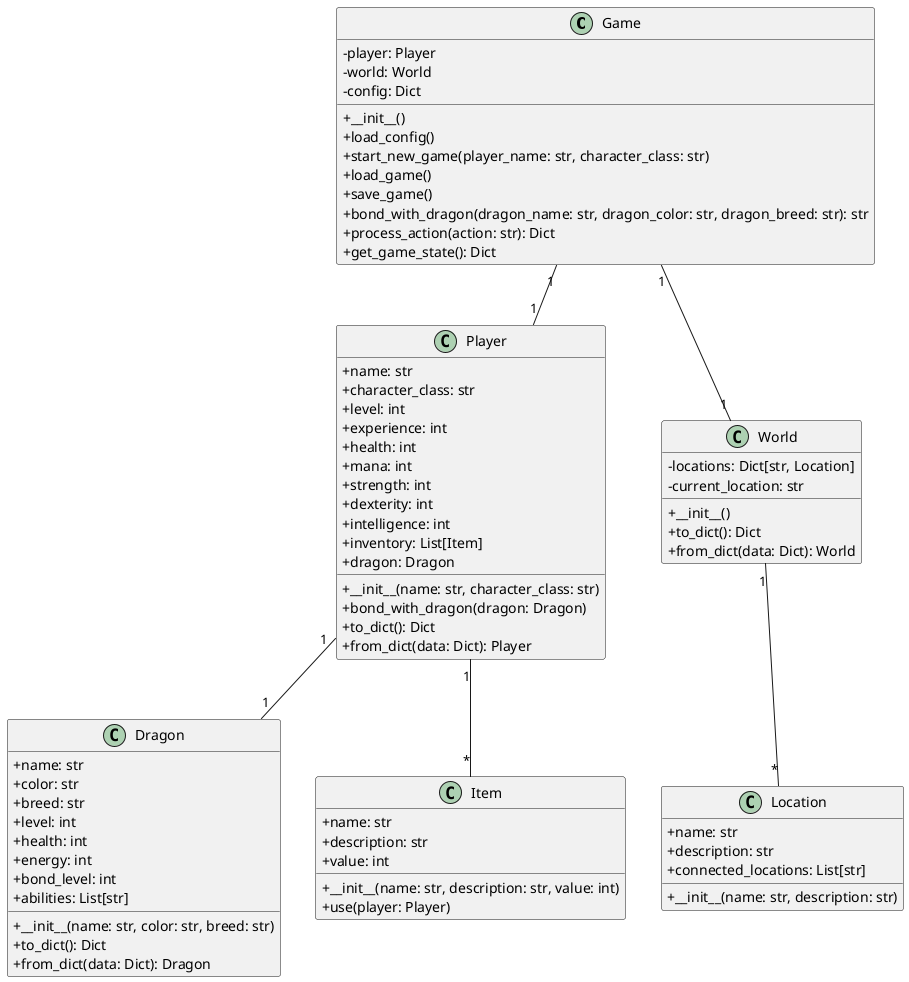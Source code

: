 @startuml
skinparam classAttributeIconSize 0

class Game {
  -player: Player
  -world: World
  -config: Dict
  +__init__()
  +load_config()
  +start_new_game(player_name: str, character_class: str)
  +load_game()
  +save_game()
  +bond_with_dragon(dragon_name: str, dragon_color: str, dragon_breed: str): str
  +process_action(action: str): Dict
  +get_game_state(): Dict
}

class Player {
  +name: str
  +character_class: str
  +level: int
  +experience: int
  +health: int
  +mana: int
  +strength: int
  +dexterity: int
  +intelligence: int
  +inventory: List[Item]
  +dragon: Dragon
  +__init__(name: str, character_class: str)
  +bond_with_dragon(dragon: Dragon)
  +to_dict(): Dict
  +from_dict(data: Dict): Player
}

class Dragon {
  +name: str
  +color: str
  +breed: str
  +level: int
  +health: int
  +energy: int
  +bond_level: int
  +abilities: List[str]
  +__init__(name: str, color: str, breed: str)
  +to_dict(): Dict
  +from_dict(data: Dict): Dragon
}

class World {
  -locations: Dict[str, Location]
  -current_location: str
  +__init__()
  +to_dict(): Dict
  +from_dict(data: Dict): World
}

class Location {
  +name: str
  +description: str
  +connected_locations: List[str]
  +__init__(name: str, description: str)
}

class Item {
  +name: str
  +description: str
  +value: int
  +__init__(name: str, description: str, value: int)
  +use(player: Player)
}

Game "1" -- "1" Player
Game "1" -- "1" World
World "1" -- "*" Location
Player "1" -- "*" Item
Player "1" -- "1" Dragon

@enduml
